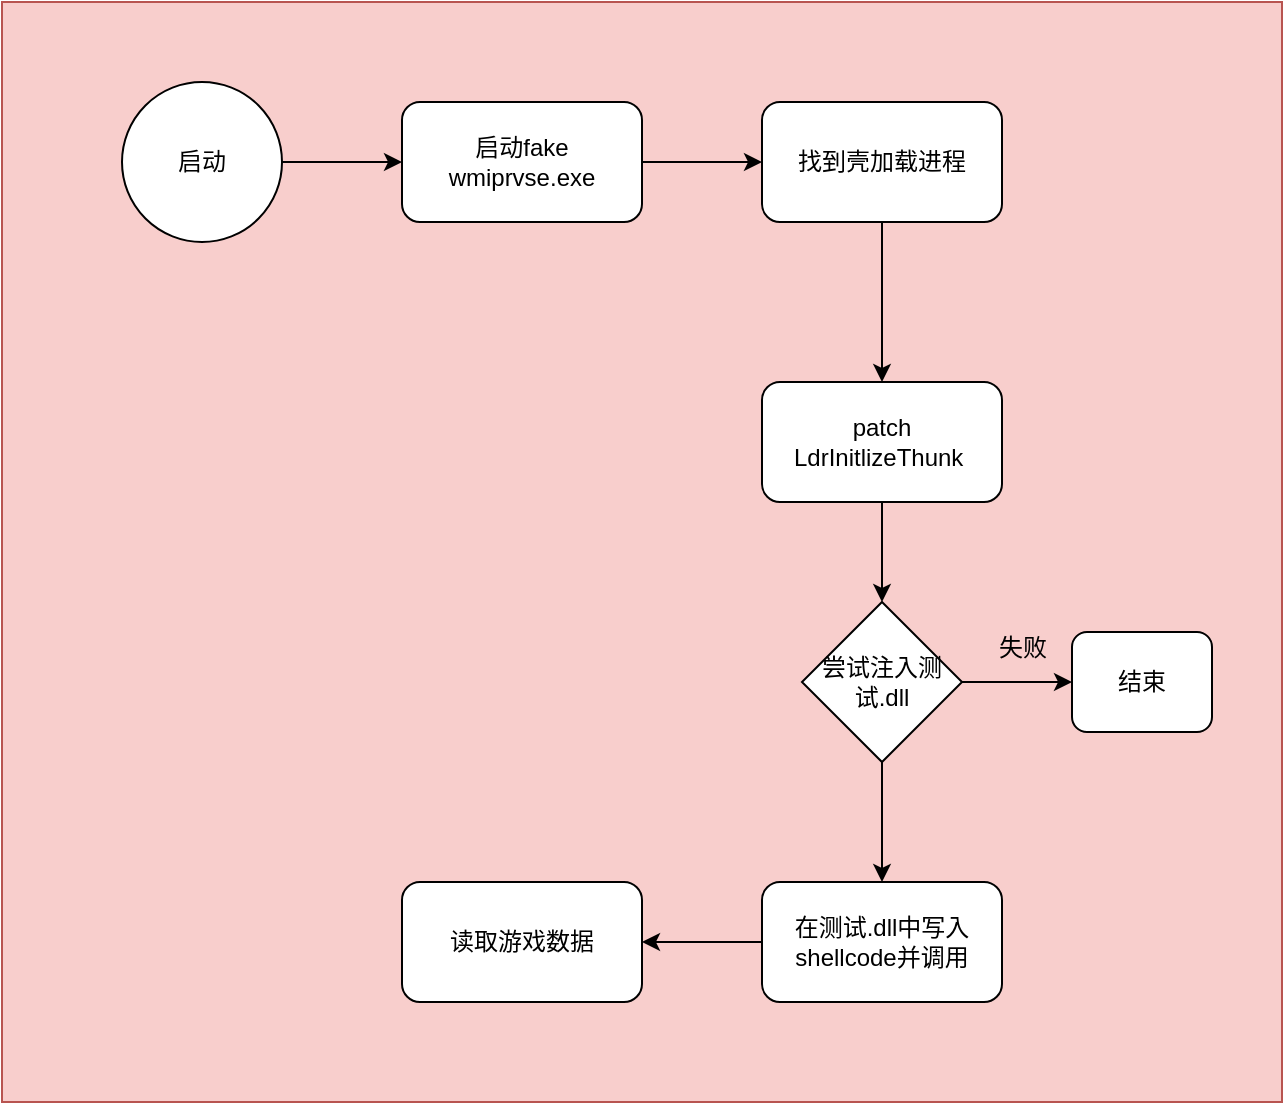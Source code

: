 <mxfile version="27.2.0">
  <diagram name="第 1 页" id="qpb8Ep5ppw-hFlBWJVvO">
    <mxGraphModel dx="1643" dy="932" grid="1" gridSize="10" guides="1" tooltips="1" connect="1" arrows="1" fold="1" page="1" pageScale="1" pageWidth="827" pageHeight="1169" math="0" shadow="0">
      <root>
        <mxCell id="0" />
        <mxCell id="1" parent="0" />
        <mxCell id="B19EFK0onm4h__Q6_6Yf-21" value="" style="rounded=0;whiteSpace=wrap;html=1;fillColor=#f8cecc;strokeColor=#b85450;" vertex="1" parent="1">
          <mxGeometry x="140" y="290" width="640" height="550" as="geometry" />
        </mxCell>
        <mxCell id="B19EFK0onm4h__Q6_6Yf-18" value="" style="edgeStyle=orthogonalEdgeStyle;rounded=0;orthogonalLoop=1;jettySize=auto;html=1;" edge="1" parent="1" source="B19EFK0onm4h__Q6_6Yf-8" target="B19EFK0onm4h__Q6_6Yf-17">
          <mxGeometry relative="1" as="geometry" />
        </mxCell>
        <mxCell id="B19EFK0onm4h__Q6_6Yf-7" value="" style="edgeStyle=orthogonalEdgeStyle;rounded=0;orthogonalLoop=1;jettySize=auto;html=1;" edge="1" parent="1" source="B19EFK0onm4h__Q6_6Yf-1" target="B19EFK0onm4h__Q6_6Yf-6">
          <mxGeometry relative="1" as="geometry" />
        </mxCell>
        <mxCell id="B19EFK0onm4h__Q6_6Yf-1" value="启动fake wmiprvse.exe" style="rounded=1;whiteSpace=wrap;html=1;" vertex="1" parent="1">
          <mxGeometry x="340" y="340" width="120" height="60" as="geometry" />
        </mxCell>
        <mxCell id="B19EFK0onm4h__Q6_6Yf-5" value="" style="edgeStyle=orthogonalEdgeStyle;rounded=0;orthogonalLoop=1;jettySize=auto;html=1;" edge="1" parent="1" source="B19EFK0onm4h__Q6_6Yf-2" target="B19EFK0onm4h__Q6_6Yf-1">
          <mxGeometry relative="1" as="geometry" />
        </mxCell>
        <mxCell id="B19EFK0onm4h__Q6_6Yf-2" value="启动" style="ellipse;whiteSpace=wrap;html=1;aspect=fixed;" vertex="1" parent="1">
          <mxGeometry x="200" y="330" width="80" height="80" as="geometry" />
        </mxCell>
        <mxCell id="B19EFK0onm4h__Q6_6Yf-10" value="" style="edgeStyle=orthogonalEdgeStyle;rounded=0;orthogonalLoop=1;jettySize=auto;html=1;" edge="1" parent="1" source="B19EFK0onm4h__Q6_6Yf-6" target="B19EFK0onm4h__Q6_6Yf-9">
          <mxGeometry relative="1" as="geometry" />
        </mxCell>
        <mxCell id="B19EFK0onm4h__Q6_6Yf-6" value="找到壳加载进程" style="rounded=1;whiteSpace=wrap;html=1;" vertex="1" parent="1">
          <mxGeometry x="520" y="340" width="120" height="60" as="geometry" />
        </mxCell>
        <mxCell id="B19EFK0onm4h__Q6_6Yf-15" value="" style="edgeStyle=orthogonalEdgeStyle;rounded=0;orthogonalLoop=1;jettySize=auto;html=1;" edge="1" parent="1" source="B19EFK0onm4h__Q6_6Yf-8" target="B19EFK0onm4h__Q6_6Yf-14">
          <mxGeometry relative="1" as="geometry" />
        </mxCell>
        <mxCell id="B19EFK0onm4h__Q6_6Yf-8" value="尝试注入测试.dll" style="rhombus;whiteSpace=wrap;html=1;" vertex="1" parent="1">
          <mxGeometry x="540" y="590" width="80" height="80" as="geometry" />
        </mxCell>
        <mxCell id="B19EFK0onm4h__Q6_6Yf-11" value="" style="edgeStyle=orthogonalEdgeStyle;rounded=0;orthogonalLoop=1;jettySize=auto;html=1;" edge="1" parent="1" source="B19EFK0onm4h__Q6_6Yf-9" target="B19EFK0onm4h__Q6_6Yf-8">
          <mxGeometry relative="1" as="geometry" />
        </mxCell>
        <mxCell id="B19EFK0onm4h__Q6_6Yf-9" value="patch LdrInitlizeThunk&amp;nbsp;" style="whiteSpace=wrap;html=1;rounded=1;" vertex="1" parent="1">
          <mxGeometry x="520" y="480" width="120" height="60" as="geometry" />
        </mxCell>
        <mxCell id="B19EFK0onm4h__Q6_6Yf-14" value="结束" style="rounded=1;whiteSpace=wrap;html=1;" vertex="1" parent="1">
          <mxGeometry x="675" y="605" width="70" height="50" as="geometry" />
        </mxCell>
        <mxCell id="B19EFK0onm4h__Q6_6Yf-16" value="失败" style="text;html=1;align=center;verticalAlign=middle;resizable=0;points=[];autosize=1;strokeColor=none;fillColor=none;" vertex="1" parent="1">
          <mxGeometry x="625" y="598" width="50" height="30" as="geometry" />
        </mxCell>
        <mxCell id="B19EFK0onm4h__Q6_6Yf-20" value="" style="edgeStyle=orthogonalEdgeStyle;rounded=0;orthogonalLoop=1;jettySize=auto;html=1;" edge="1" parent="1" source="B19EFK0onm4h__Q6_6Yf-17" target="B19EFK0onm4h__Q6_6Yf-19">
          <mxGeometry relative="1" as="geometry" />
        </mxCell>
        <mxCell id="B19EFK0onm4h__Q6_6Yf-17" value="在测试.dll中写入shellcode并调用" style="rounded=1;whiteSpace=wrap;html=1;" vertex="1" parent="1">
          <mxGeometry x="520" y="730" width="120" height="60" as="geometry" />
        </mxCell>
        <mxCell id="B19EFK0onm4h__Q6_6Yf-19" value="读取游戏数据" style="rounded=1;whiteSpace=wrap;html=1;" vertex="1" parent="1">
          <mxGeometry x="340" y="730" width="120" height="60" as="geometry" />
        </mxCell>
      </root>
    </mxGraphModel>
  </diagram>
</mxfile>
